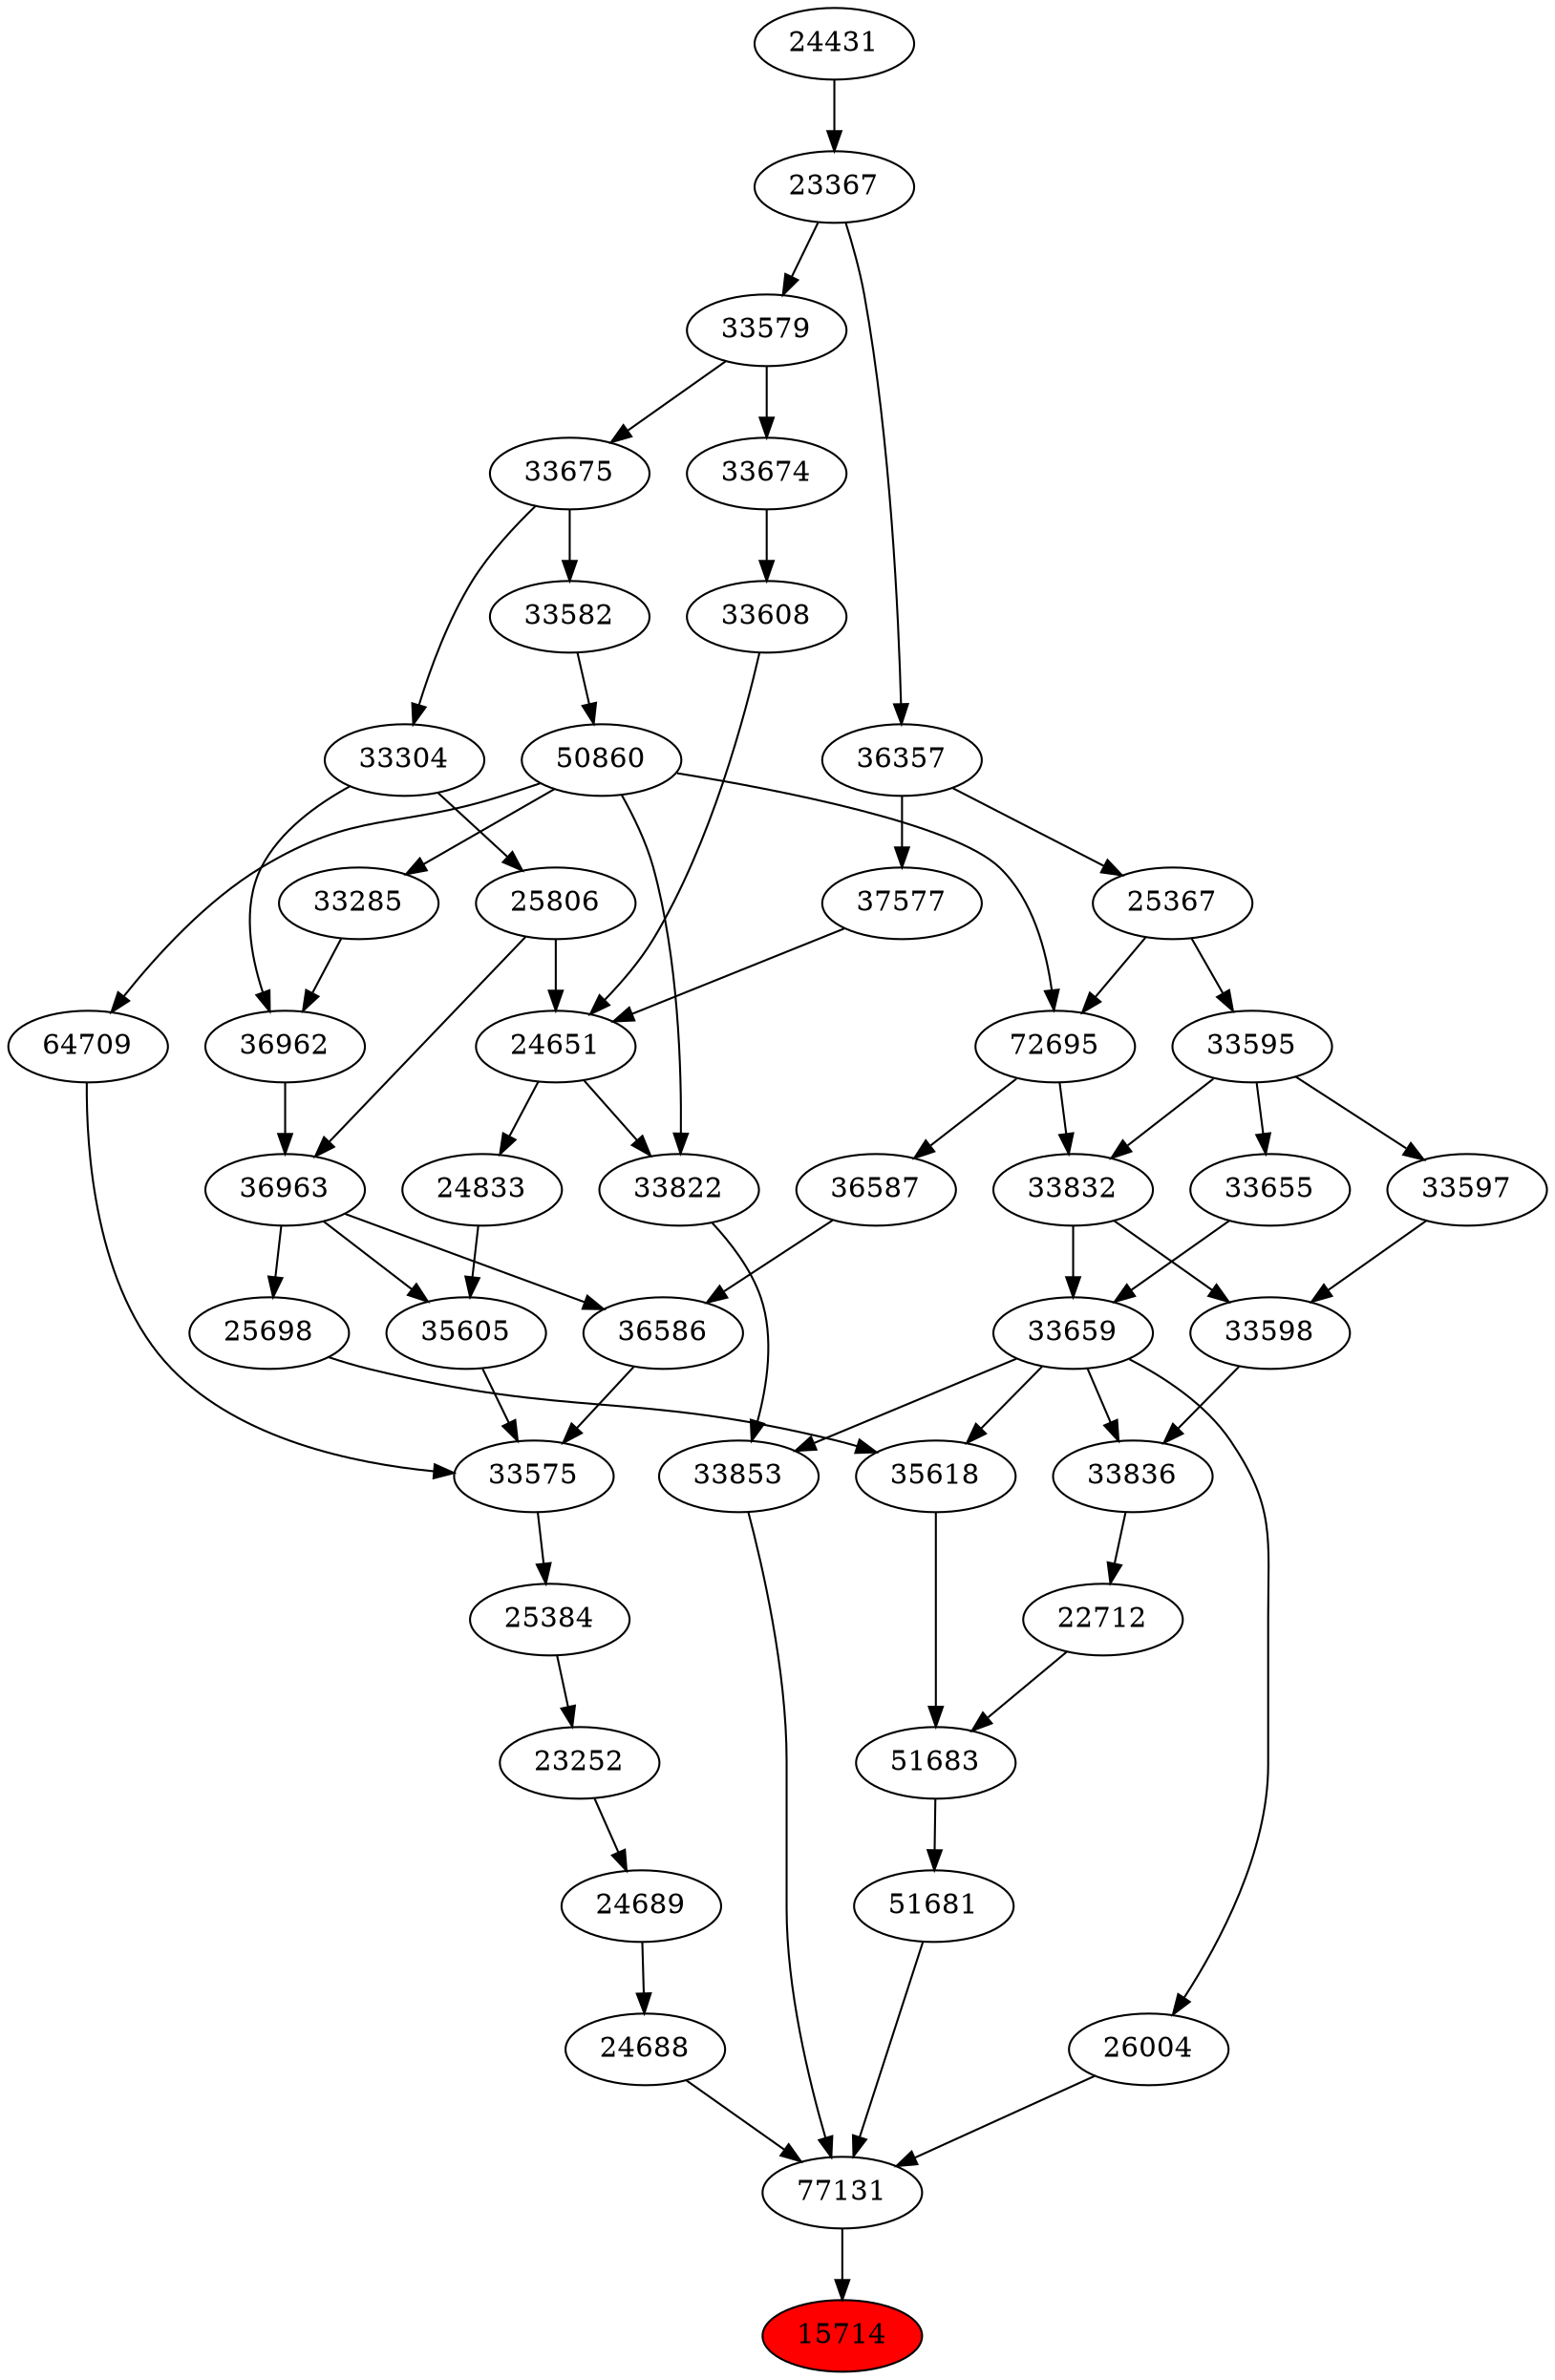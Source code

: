 strict digraph{ 
15714 [label="15714" fillcolor=red style=filled]
77131 -> 15714
77131 [label="77131"]
24688 -> 77131
33853 -> 77131
26004 -> 77131
51681 -> 77131
24688 [label="24688"]
24689 -> 24688
33853 [label="33853"]
33659 -> 33853
33822 -> 33853
26004 [label="26004"]
33659 -> 26004
51681 [label="51681"]
51683 -> 51681
24689 [label="24689"]
23252 -> 24689
33659 [label="33659"]
33655 -> 33659
33832 -> 33659
33822 [label="33822"]
24651 -> 33822
50860 -> 33822
51683 [label="51683"]
35618 -> 51683
22712 -> 51683
23252 [label="23252"]
25384 -> 23252
33655 [label="33655"]
33595 -> 33655
33832 [label="33832"]
72695 -> 33832
33595 -> 33832
24651 [label="24651"]
25806 -> 24651
33608 -> 24651
37577 -> 24651
50860 [label="50860"]
33582 -> 50860
35618 [label="35618"]
25698 -> 35618
33659 -> 35618
22712 [label="22712"]
33836 -> 22712
25384 [label="25384"]
33575 -> 25384
33595 [label="33595"]
25367 -> 33595
72695 [label="72695"]
50860 -> 72695
25367 -> 72695
25806 [label="25806"]
33304 -> 25806
33608 [label="33608"]
33674 -> 33608
37577 [label="37577"]
36357 -> 37577
33582 [label="33582"]
33675 -> 33582
25698 [label="25698"]
36963 -> 25698
33836 [label="33836"]
33659 -> 33836
33598 -> 33836
33575 [label="33575"]
36586 -> 33575
35605 -> 33575
64709 -> 33575
25367 [label="25367"]
36357 -> 25367
33304 [label="33304"]
33675 -> 33304
33674 [label="33674"]
33579 -> 33674
36357 [label="36357"]
23367 -> 36357
33675 [label="33675"]
33579 -> 33675
36963 [label="36963"]
36962 -> 36963
25806 -> 36963
33598 [label="33598"]
33597 -> 33598
33832 -> 33598
36586 [label="36586"]
36587 -> 36586
36963 -> 36586
35605 [label="35605"]
24833 -> 35605
36963 -> 35605
64709 [label="64709"]
50860 -> 64709
33579 [label="33579"]
23367 -> 33579
23367 [label="23367"]
24431 -> 23367
36962 [label="36962"]
33285 -> 36962
33304 -> 36962
33597 [label="33597"]
33595 -> 33597
36587 [label="36587"]
72695 -> 36587
24833 [label="24833"]
24651 -> 24833
24431 [label="24431"]
33285 [label="33285"]
50860 -> 33285
}